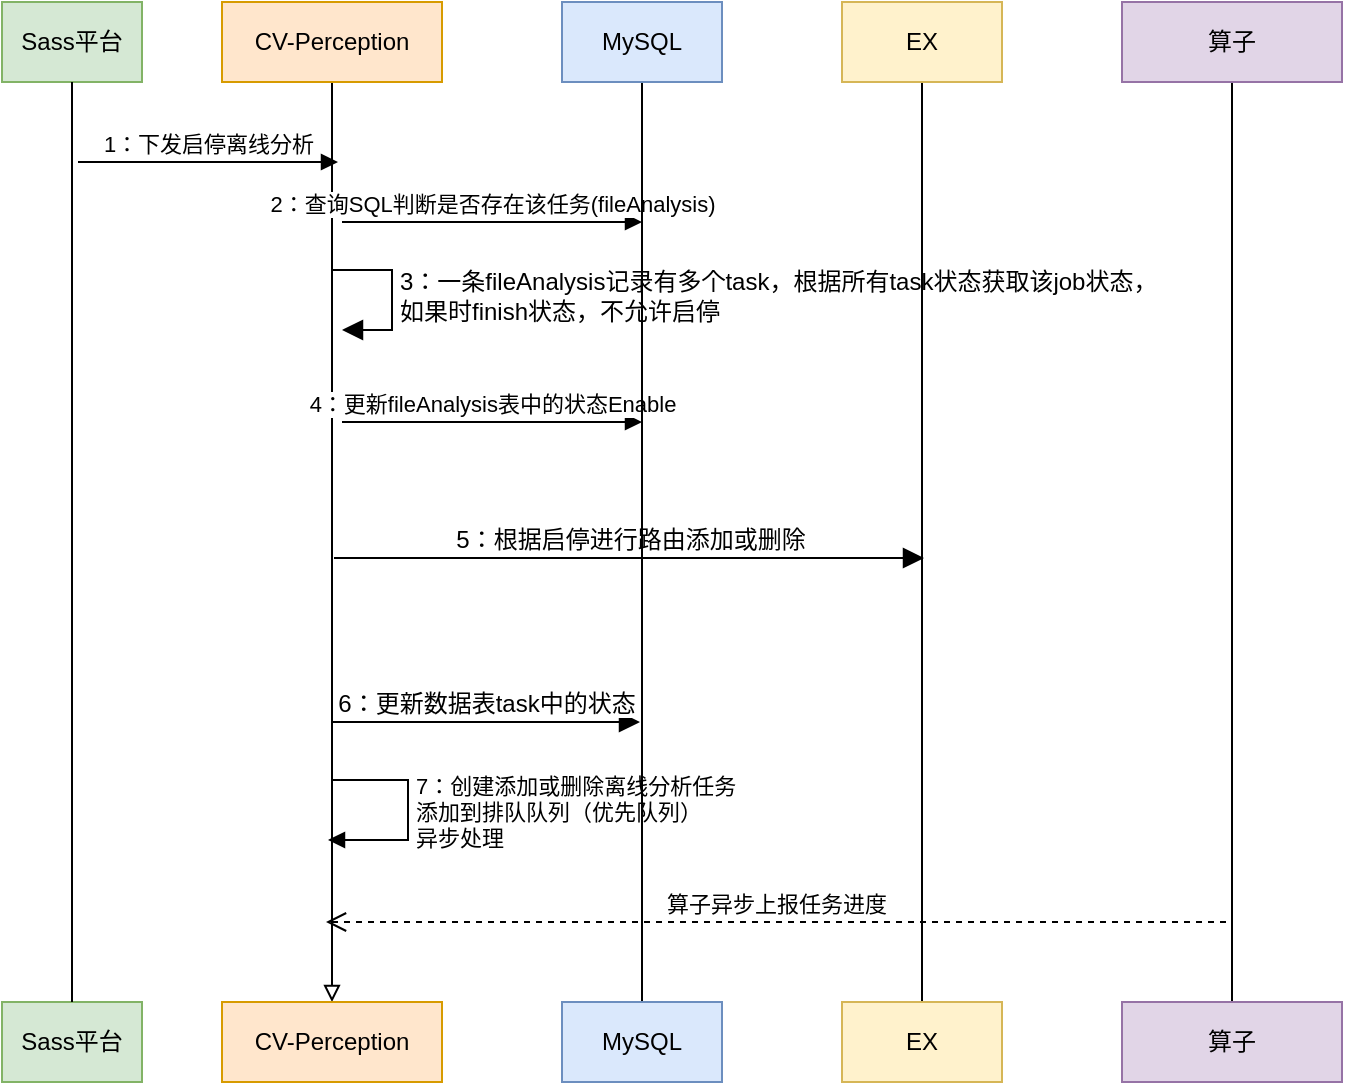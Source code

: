 <mxfile version="24.7.6">
  <diagram name="第 1 页" id="m0oYI-1-ENmvq3IVs55a">
    <mxGraphModel dx="1387" dy="787" grid="0" gridSize="10" guides="1" tooltips="1" connect="1" arrows="1" fold="1" page="0" pageScale="1" pageWidth="827" pageHeight="1169" math="0" shadow="0">
      <root>
        <mxCell id="0" />
        <mxCell id="1" parent="0" />
        <mxCell id="7uT16rikvdsjlH4VoNbg-1" value="" style="group" vertex="1" connectable="0" parent="1">
          <mxGeometry x="60" y="120" width="70" height="540" as="geometry" />
        </mxCell>
        <mxCell id="7uT16rikvdsjlH4VoNbg-2" value="Sass平台" style="rounded=0;whiteSpace=wrap;html=1;fillColor=#d5e8d4;strokeColor=#82b366;" vertex="1" parent="7uT16rikvdsjlH4VoNbg-1">
          <mxGeometry width="70" height="40" as="geometry" />
        </mxCell>
        <mxCell id="7uT16rikvdsjlH4VoNbg-3" value="Sass平台" style="rounded=0;whiteSpace=wrap;html=1;fillColor=#d5e8d4;strokeColor=#82b366;" vertex="1" parent="7uT16rikvdsjlH4VoNbg-1">
          <mxGeometry y="500" width="70" height="40" as="geometry" />
        </mxCell>
        <mxCell id="7uT16rikvdsjlH4VoNbg-4" style="edgeStyle=orthogonalEdgeStyle;rounded=0;orthogonalLoop=1;jettySize=auto;html=1;exitX=0.5;exitY=1;exitDx=0;exitDy=0;entryX=0.5;entryY=0;entryDx=0;entryDy=0;endArrow=none;endFill=0;" edge="1" parent="7uT16rikvdsjlH4VoNbg-1" source="7uT16rikvdsjlH4VoNbg-2" target="7uT16rikvdsjlH4VoNbg-3">
          <mxGeometry relative="1" as="geometry" />
        </mxCell>
        <mxCell id="7uT16rikvdsjlH4VoNbg-5" value="1：下发启停离线分析" style="html=1;verticalAlign=bottom;endArrow=block;curved=0;rounded=0;" edge="1" parent="7uT16rikvdsjlH4VoNbg-1">
          <mxGeometry width="80" relative="1" as="geometry">
            <mxPoint x="38" y="80" as="sourcePoint" />
            <mxPoint x="168" y="80" as="targetPoint" />
          </mxGeometry>
        </mxCell>
        <mxCell id="7uT16rikvdsjlH4VoNbg-6" value="" style="group" vertex="1" connectable="0" parent="1">
          <mxGeometry x="170" y="120" width="110" height="540" as="geometry" />
        </mxCell>
        <mxCell id="7uT16rikvdsjlH4VoNbg-7" style="edgeStyle=orthogonalEdgeStyle;rounded=0;orthogonalLoop=1;jettySize=auto;html=1;exitX=0.5;exitY=1;exitDx=0;exitDy=0;entryX=0.5;entryY=0;entryDx=0;entryDy=0;endArrow=block;endFill=0;verticalAlign=bottom;curved=0;" edge="1" parent="7uT16rikvdsjlH4VoNbg-6" source="7uT16rikvdsjlH4VoNbg-8" target="7uT16rikvdsjlH4VoNbg-9">
          <mxGeometry relative="1" as="geometry" />
        </mxCell>
        <mxCell id="7uT16rikvdsjlH4VoNbg-8" value="CV-Perception" style="rounded=0;whiteSpace=wrap;html=1;fillColor=#ffe6cc;strokeColor=#d79b00;" vertex="1" parent="7uT16rikvdsjlH4VoNbg-6">
          <mxGeometry width="110" height="40" as="geometry" />
        </mxCell>
        <mxCell id="7uT16rikvdsjlH4VoNbg-9" value="CV-Perception" style="rounded=0;whiteSpace=wrap;html=1;fillColor=#ffe6cc;strokeColor=#d79b00;" vertex="1" parent="7uT16rikvdsjlH4VoNbg-6">
          <mxGeometry y="500" width="110" height="40" as="geometry" />
        </mxCell>
        <mxCell id="7uT16rikvdsjlH4VoNbg-10" value="2：查询SQL判断是否存在该任务(fileAnalysis)" style="html=1;verticalAlign=bottom;endArrow=block;curved=0;rounded=0;" edge="1" parent="7uT16rikvdsjlH4VoNbg-6">
          <mxGeometry width="80" relative="1" as="geometry">
            <mxPoint x="60" y="110" as="sourcePoint" />
            <mxPoint x="210" y="110" as="targetPoint" />
          </mxGeometry>
        </mxCell>
        <mxCell id="7uT16rikvdsjlH4VoNbg-11" value="4：更新fileAnalysis表中的状态Enable" style="html=1;verticalAlign=bottom;endArrow=block;curved=0;rounded=0;" edge="1" parent="7uT16rikvdsjlH4VoNbg-6">
          <mxGeometry width="80" relative="1" as="geometry">
            <mxPoint x="60" y="210" as="sourcePoint" />
            <mxPoint x="210" y="210" as="targetPoint" />
          </mxGeometry>
        </mxCell>
        <mxCell id="7uT16rikvdsjlH4VoNbg-30" value="3：一条fileAnalysis记录有多个task，根据所有task状态获取该job状态，&lt;div&gt;如果时finish状态，不允许启停&lt;/div&gt;" style="html=1;align=left;spacingLeft=2;endArrow=block;rounded=0;edgeStyle=orthogonalEdgeStyle;curved=0;rounded=0;fontSize=12;startSize=8;endSize=8;" edge="1" parent="7uT16rikvdsjlH4VoNbg-6">
          <mxGeometry relative="1" as="geometry">
            <mxPoint x="55" y="134" as="sourcePoint" />
            <Array as="points">
              <mxPoint x="85" y="164" />
            </Array>
            <mxPoint x="60" y="164" as="targetPoint" />
          </mxGeometry>
        </mxCell>
        <mxCell id="7uT16rikvdsjlH4VoNbg-31" value="5：根据启停进行路由添加或删除" style="html=1;verticalAlign=bottom;endArrow=block;curved=0;rounded=0;fontSize=12;startSize=8;endSize=8;" edge="1" parent="7uT16rikvdsjlH4VoNbg-6">
          <mxGeometry width="80" relative="1" as="geometry">
            <mxPoint x="56" y="278" as="sourcePoint" />
            <mxPoint x="351" y="278" as="targetPoint" />
          </mxGeometry>
        </mxCell>
        <mxCell id="7uT16rikvdsjlH4VoNbg-32" value="6：更新数据表task中的状态" style="html=1;verticalAlign=bottom;endArrow=block;curved=0;rounded=0;fontSize=12;startSize=8;endSize=8;" edge="1" parent="7uT16rikvdsjlH4VoNbg-6">
          <mxGeometry width="80" relative="1" as="geometry">
            <mxPoint x="55" y="360" as="sourcePoint" />
            <mxPoint x="209" y="360" as="targetPoint" />
          </mxGeometry>
        </mxCell>
        <mxCell id="7uT16rikvdsjlH4VoNbg-33" value="7：创建添加或删除离线分析任务&lt;div&gt;添加到排队队列（优先队列）&lt;/div&gt;&lt;div&gt;异步处理&lt;/div&gt;" style="html=1;align=left;spacingLeft=2;endArrow=block;rounded=0;edgeStyle=orthogonalEdgeStyle;curved=0;rounded=0;" edge="1" parent="7uT16rikvdsjlH4VoNbg-6">
          <mxGeometry relative="1" as="geometry">
            <mxPoint x="55" y="389" as="sourcePoint" />
            <Array as="points">
              <mxPoint x="93" y="419" />
            </Array>
            <mxPoint x="53" y="419" as="targetPoint" />
          </mxGeometry>
        </mxCell>
        <mxCell id="7uT16rikvdsjlH4VoNbg-14" value="" style="group" vertex="1" connectable="0" parent="1">
          <mxGeometry x="340" y="120" width="80" height="540" as="geometry" />
        </mxCell>
        <mxCell id="7uT16rikvdsjlH4VoNbg-15" style="edgeStyle=orthogonalEdgeStyle;rounded=0;orthogonalLoop=1;jettySize=auto;html=1;exitX=0.5;exitY=1;exitDx=0;exitDy=0;entryX=0.5;entryY=0;entryDx=0;entryDy=0;endArrow=none;endFill=0;" edge="1" parent="7uT16rikvdsjlH4VoNbg-14" source="7uT16rikvdsjlH4VoNbg-16" target="7uT16rikvdsjlH4VoNbg-17">
          <mxGeometry relative="1" as="geometry" />
        </mxCell>
        <mxCell id="7uT16rikvdsjlH4VoNbg-16" value="MySQL" style="rounded=0;whiteSpace=wrap;html=1;fillColor=#dae8fc;strokeColor=#6c8ebf;" vertex="1" parent="7uT16rikvdsjlH4VoNbg-14">
          <mxGeometry width="80" height="40" as="geometry" />
        </mxCell>
        <mxCell id="7uT16rikvdsjlH4VoNbg-17" value="MySQL" style="rounded=0;whiteSpace=wrap;html=1;fillColor=#dae8fc;strokeColor=#6c8ebf;" vertex="1" parent="7uT16rikvdsjlH4VoNbg-14">
          <mxGeometry y="500" width="80" height="40" as="geometry" />
        </mxCell>
        <mxCell id="7uT16rikvdsjlH4VoNbg-18" value="" style="group" vertex="1" connectable="0" parent="1">
          <mxGeometry x="480" y="120" width="80" height="540" as="geometry" />
        </mxCell>
        <mxCell id="7uT16rikvdsjlH4VoNbg-19" style="edgeStyle=orthogonalEdgeStyle;rounded=0;orthogonalLoop=1;jettySize=auto;html=1;exitX=0.5;exitY=1;exitDx=0;exitDy=0;entryX=0.5;entryY=0;entryDx=0;entryDy=0;endArrow=none;endFill=0;" edge="1" parent="7uT16rikvdsjlH4VoNbg-18" source="7uT16rikvdsjlH4VoNbg-20" target="7uT16rikvdsjlH4VoNbg-21">
          <mxGeometry relative="1" as="geometry" />
        </mxCell>
        <mxCell id="7uT16rikvdsjlH4VoNbg-20" value="EX" style="rounded=0;whiteSpace=wrap;html=1;fillColor=#fff2cc;strokeColor=#d6b656;" vertex="1" parent="7uT16rikvdsjlH4VoNbg-18">
          <mxGeometry width="80" height="40" as="geometry" />
        </mxCell>
        <mxCell id="7uT16rikvdsjlH4VoNbg-21" value="EX" style="rounded=0;whiteSpace=wrap;html=1;fillColor=#fff2cc;strokeColor=#d6b656;" vertex="1" parent="7uT16rikvdsjlH4VoNbg-18">
          <mxGeometry y="500" width="80" height="40" as="geometry" />
        </mxCell>
        <mxCell id="7uT16rikvdsjlH4VoNbg-22" value="" style="group" vertex="1" connectable="0" parent="1">
          <mxGeometry x="620" y="120" width="110" height="540" as="geometry" />
        </mxCell>
        <mxCell id="7uT16rikvdsjlH4VoNbg-23" style="edgeStyle=orthogonalEdgeStyle;rounded=0;orthogonalLoop=1;jettySize=auto;html=1;exitX=0.5;exitY=1;exitDx=0;exitDy=0;entryX=0.5;entryY=0;entryDx=0;entryDy=0;endArrow=none;endFill=0;" edge="1" parent="7uT16rikvdsjlH4VoNbg-22" source="7uT16rikvdsjlH4VoNbg-24" target="7uT16rikvdsjlH4VoNbg-25">
          <mxGeometry relative="1" as="geometry" />
        </mxCell>
        <mxCell id="7uT16rikvdsjlH4VoNbg-24" value="算子" style="html=1;whiteSpace=wrap;fillColor=#e1d5e7;strokeColor=#9673a6;" vertex="1" parent="7uT16rikvdsjlH4VoNbg-22">
          <mxGeometry width="110" height="40" as="geometry" />
        </mxCell>
        <mxCell id="7uT16rikvdsjlH4VoNbg-25" value="算子" style="html=1;whiteSpace=wrap;fillColor=#e1d5e7;strokeColor=#9673a6;" vertex="1" parent="7uT16rikvdsjlH4VoNbg-22">
          <mxGeometry y="500" width="110" height="40" as="geometry" />
        </mxCell>
        <mxCell id="7uT16rikvdsjlH4VoNbg-26" value="算子异步上报任务进度" style="html=1;verticalAlign=bottom;endArrow=open;dashed=1;endSize=8;curved=0;rounded=0;" edge="1" parent="1">
          <mxGeometry relative="1" as="geometry">
            <mxPoint x="672" y="580" as="sourcePoint" />
            <mxPoint x="222" y="580" as="targetPoint" />
          </mxGeometry>
        </mxCell>
      </root>
    </mxGraphModel>
  </diagram>
</mxfile>
